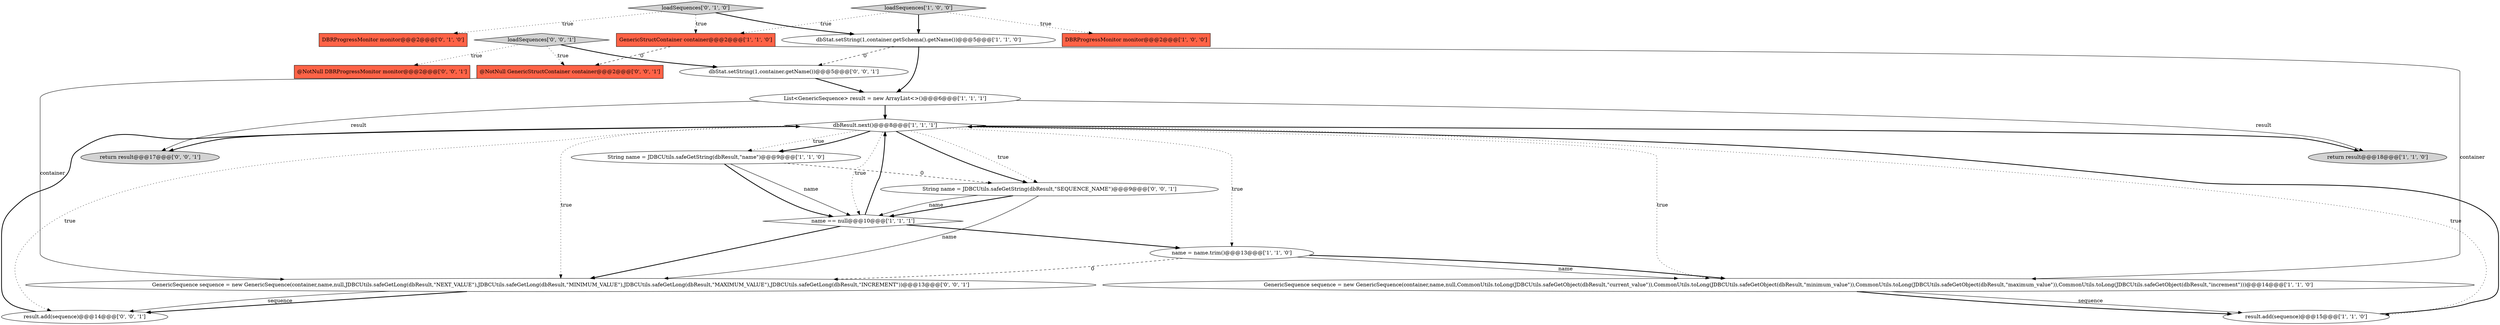digraph {
10 [style = filled, label = "return result@@@18@@@['1', '1', '0']", fillcolor = lightgray, shape = ellipse image = "AAA0AAABBB1BBB"];
13 [style = filled, label = "loadSequences['0', '1', '0']", fillcolor = lightgray, shape = diamond image = "AAA0AAABBB2BBB"];
7 [style = filled, label = "GenericStructContainer container@@@2@@@['1', '1', '0']", fillcolor = tomato, shape = box image = "AAA0AAABBB1BBB"];
12 [style = filled, label = "DBRProgressMonitor monitor@@@2@@@['0', '1', '0']", fillcolor = tomato, shape = box image = "AAA0AAABBB2BBB"];
16 [style = filled, label = "@NotNull GenericStructContainer container@@@2@@@['0', '0', '1']", fillcolor = tomato, shape = box image = "AAA0AAABBB3BBB"];
0 [style = filled, label = "DBRProgressMonitor monitor@@@2@@@['1', '0', '0']", fillcolor = tomato, shape = box image = "AAA0AAABBB1BBB"];
11 [style = filled, label = "dbStat.setString(1,container.getSchema().getName())@@@5@@@['1', '1', '0']", fillcolor = white, shape = ellipse image = "AAA0AAABBB1BBB"];
8 [style = filled, label = "List<GenericSequence> result = new ArrayList<>()@@@6@@@['1', '1', '1']", fillcolor = white, shape = ellipse image = "AAA0AAABBB1BBB"];
1 [style = filled, label = "dbResult.next()@@@8@@@['1', '1', '1']", fillcolor = white, shape = diamond image = "AAA0AAABBB1BBB"];
18 [style = filled, label = "String name = JDBCUtils.safeGetString(dbResult,\"SEQUENCE_NAME\")@@@9@@@['0', '0', '1']", fillcolor = white, shape = ellipse image = "AAA0AAABBB3BBB"];
5 [style = filled, label = "String name = JDBCUtils.safeGetString(dbResult,\"name\")@@@9@@@['1', '1', '0']", fillcolor = white, shape = ellipse image = "AAA0AAABBB1BBB"];
2 [style = filled, label = "name == null@@@10@@@['1', '1', '1']", fillcolor = white, shape = diamond image = "AAA0AAABBB1BBB"];
17 [style = filled, label = "return result@@@17@@@['0', '0', '1']", fillcolor = lightgray, shape = ellipse image = "AAA0AAABBB3BBB"];
21 [style = filled, label = "GenericSequence sequence = new GenericSequence(container,name,null,JDBCUtils.safeGetLong(dbResult,\"NEXT_VALUE\"),JDBCUtils.safeGetLong(dbResult,\"MINIMUM_VALUE\"),JDBCUtils.safeGetLong(dbResult,\"MAXIMUM_VALUE\"),JDBCUtils.safeGetLong(dbResult,\"INCREMENT\"))@@@13@@@['0', '0', '1']", fillcolor = white, shape = ellipse image = "AAA0AAABBB3BBB"];
15 [style = filled, label = "result.add(sequence)@@@14@@@['0', '0', '1']", fillcolor = white, shape = ellipse image = "AAA0AAABBB3BBB"];
20 [style = filled, label = "loadSequences['0', '0', '1']", fillcolor = lightgray, shape = diamond image = "AAA0AAABBB3BBB"];
3 [style = filled, label = "GenericSequence sequence = new GenericSequence(container,name,null,CommonUtils.toLong(JDBCUtils.safeGetObject(dbResult,\"current_value\")),CommonUtils.toLong(JDBCUtils.safeGetObject(dbResult,\"minimum_value\")),CommonUtils.toLong(JDBCUtils.safeGetObject(dbResult,\"maximum_value\")),CommonUtils.toLong(JDBCUtils.safeGetObject(dbResult,\"increment\")))@@@14@@@['1', '1', '0']", fillcolor = white, shape = ellipse image = "AAA0AAABBB1BBB"];
14 [style = filled, label = "@NotNull DBRProgressMonitor monitor@@@2@@@['0', '0', '1']", fillcolor = tomato, shape = box image = "AAA0AAABBB3BBB"];
19 [style = filled, label = "dbStat.setString(1,container.getName())@@@5@@@['0', '0', '1']", fillcolor = white, shape = ellipse image = "AAA0AAABBB3BBB"];
6 [style = filled, label = "loadSequences['1', '0', '0']", fillcolor = lightgray, shape = diamond image = "AAA0AAABBB1BBB"];
4 [style = filled, label = "name = name.trim()@@@13@@@['1', '1', '0']", fillcolor = white, shape = ellipse image = "AAA0AAABBB1BBB"];
9 [style = filled, label = "result.add(sequence)@@@15@@@['1', '1', '0']", fillcolor = white, shape = ellipse image = "AAA0AAABBB1BBB"];
5->2 [style = bold, label=""];
1->18 [style = dotted, label="true"];
15->1 [style = bold, label=""];
2->4 [style = bold, label=""];
1->10 [style = bold, label=""];
18->2 [style = bold, label=""];
21->15 [style = bold, label=""];
3->9 [style = solid, label="sequence"];
1->9 [style = dotted, label="true"];
6->7 [style = dotted, label="true"];
1->15 [style = dotted, label="true"];
4->21 [style = dashed, label="0"];
6->11 [style = bold, label=""];
19->8 [style = bold, label=""];
1->18 [style = bold, label=""];
21->15 [style = solid, label="sequence"];
20->16 [style = dotted, label="true"];
11->19 [style = dashed, label="0"];
5->18 [style = dashed, label="0"];
16->21 [style = solid, label="container"];
20->19 [style = bold, label=""];
18->21 [style = solid, label="name"];
8->1 [style = bold, label=""];
6->0 [style = dotted, label="true"];
7->3 [style = solid, label="container"];
4->3 [style = solid, label="name"];
13->11 [style = bold, label=""];
1->3 [style = dotted, label="true"];
8->10 [style = solid, label="result"];
1->5 [style = dotted, label="true"];
11->8 [style = bold, label=""];
1->21 [style = dotted, label="true"];
8->17 [style = solid, label="result"];
3->9 [style = bold, label=""];
2->1 [style = bold, label=""];
1->17 [style = bold, label=""];
1->2 [style = dotted, label="true"];
7->16 [style = dashed, label="0"];
18->2 [style = solid, label="name"];
13->12 [style = dotted, label="true"];
9->1 [style = bold, label=""];
5->2 [style = solid, label="name"];
4->3 [style = bold, label=""];
1->4 [style = dotted, label="true"];
13->7 [style = dotted, label="true"];
2->21 [style = bold, label=""];
20->14 [style = dotted, label="true"];
1->5 [style = bold, label=""];
}
